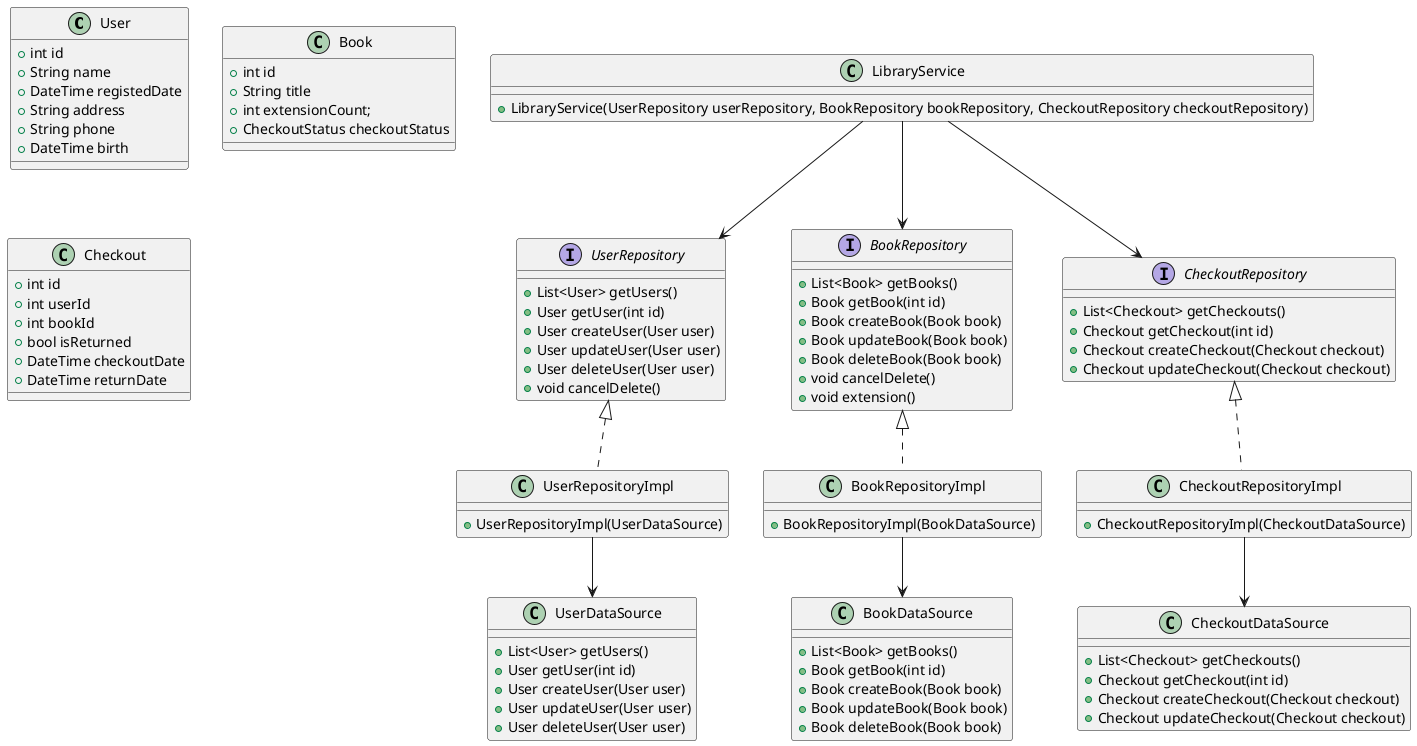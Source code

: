 @startuml

class User {
    + int id
    + String name
    + DateTime registedDate
    + String address
    + String phone
    + DateTime birth
}

class Book {
    + int id
    + String title
    + int extensionCount;
    + CheckoutStatus checkoutStatus
}

class Checkout {
    + int id
    + int userId
    + int bookId
    + bool isReturned
    + DateTime checkoutDate
    + DateTime returnDate
}

class UserDataSource {
    + List<User> getUsers()
    + User getUser(int id)
    + User createUser(User user)
    + User updateUser(User user)
    + User deleteUser(User user)
}

class BookDataSource {
    + List<Book> getBooks()
    + Book getBook(int id)
    + Book createBook(Book book)
    + Book updateBook(Book book)
    + Book deleteBook(Book book)
}

class CheckoutDataSource {
    + List<Checkout> getCheckouts()
    + Checkout getCheckout(int id)
    + Checkout createCheckout(Checkout checkout)
    + Checkout updateCheckout(Checkout checkout)
}

interface UserRepository {
    + List<User> getUsers()
    + User getUser(int id)
    + User createUser(User user)
    + User updateUser(User user)
    + User deleteUser(User user)
    + void cancelDelete()
}

interface BookRepository {
    + List<Book> getBooks()
    + Book getBook(int id)
    + Book createBook(Book book)
    + Book updateBook(Book book)
    + Book deleteBook(Book book)
    + void cancelDelete()
    + void extension()
}

interface CheckoutRepository {
    + List<Checkout> getCheckouts()
    + Checkout getCheckout(int id)
    + Checkout createCheckout(Checkout checkout)
    + Checkout updateCheckout(Checkout checkout)
}

class UserRepositoryImpl implements UserRepository {
    + UserRepositoryImpl(UserDataSource)
}
class BookRepositoryImpl implements BookRepository {
    + BookRepositoryImpl(BookDataSource)
}
class CheckoutRepositoryImpl implements CheckoutRepository {
    + CheckoutRepositoryImpl(CheckoutDataSource)
}

class LibraryService {
    + LibraryService(UserRepository userRepository, BookRepository bookRepository, CheckoutRepository checkoutRepository)
}

UserRepositoryImpl --> UserDataSource
BookRepositoryImpl --> BookDataSource
CheckoutRepositoryImpl --> CheckoutDataSource

LibraryService --> UserRepository
LibraryService --> BookRepository
LibraryService --> CheckoutRepository

@enduml